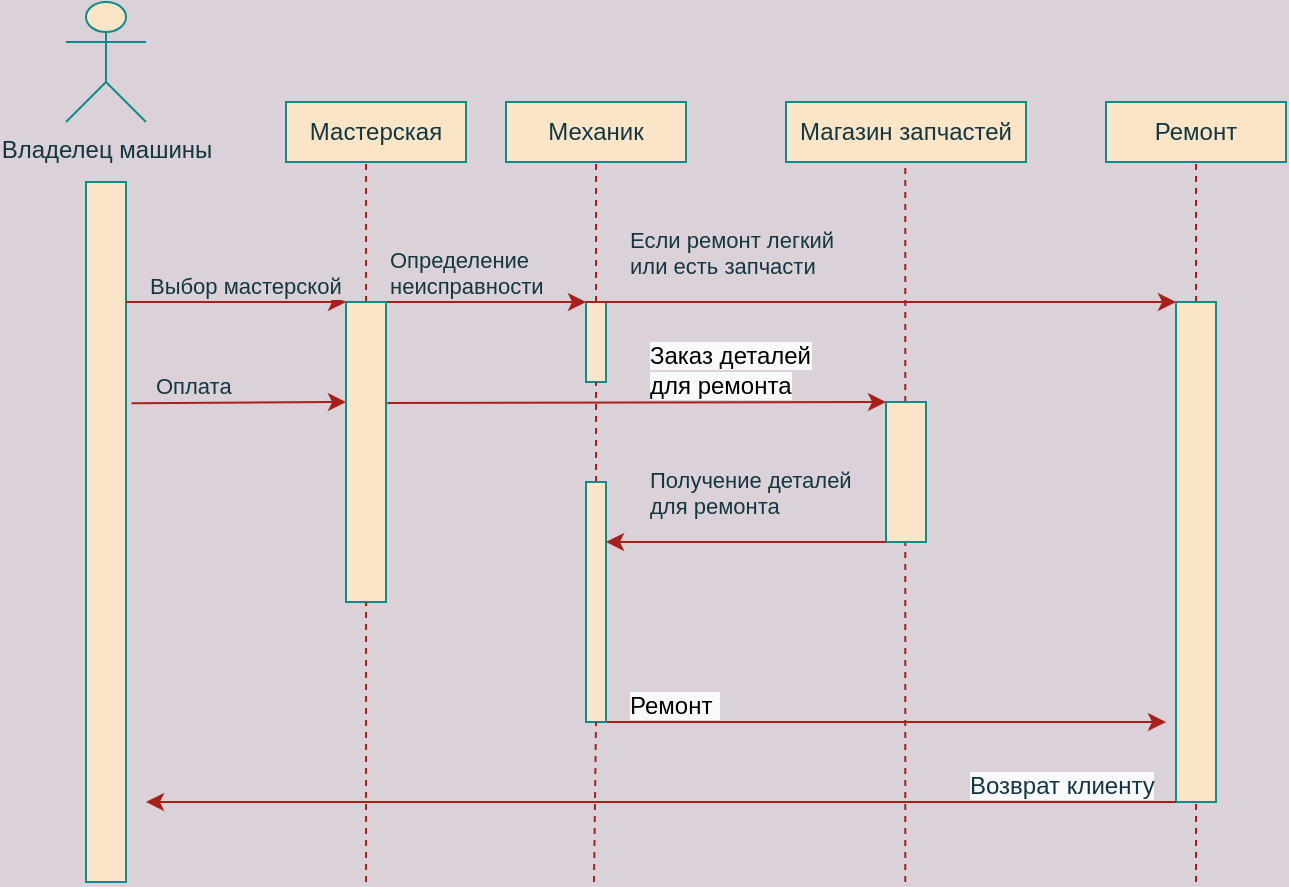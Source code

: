 <mxfile version="20.0.3" type="device"><diagram id="t58f5HOyWKAq2n_yTAo9" name="Page-1"><mxGraphModel dx="741" dy="366" grid="1" gridSize="10" guides="1" tooltips="1" connect="1" arrows="1" fold="1" page="1" pageScale="1" pageWidth="827" pageHeight="1169" background="#DAD2D8" math="0" shadow="0"><root><mxCell id="0"/><mxCell id="1" parent="0"/><mxCell id="6ZDaJV02MYCnzGOCchm1-1" value="Владелец машины" style="shape=umlActor;verticalLabelPosition=bottom;verticalAlign=top;html=1;outlineConnect=0;rounded=0;sketch=0;fontColor=#143642;strokeColor=#0F8B8D;fillColor=#FAE5C7;" vertex="1" parent="1"><mxGeometry x="40" y="40" width="40" height="60" as="geometry"/></mxCell><mxCell id="6ZDaJV02MYCnzGOCchm1-17" value="" style="endArrow=none;dashed=1;html=1;rounded=1;sketch=0;fontColor=#143642;strokeColor=#A8201A;fillColor=#FAE5C7;curved=0;startArrow=none;labelBackgroundColor=#DAD2D8;" edge="1" parent="1" source="6ZDaJV02MYCnzGOCchm1-44"><mxGeometry width="50" height="50" relative="1" as="geometry"><mxPoint x="190" y="480" as="sourcePoint"/><mxPoint x="190" y="120" as="targetPoint"/><Array as="points"/></mxGeometry></mxCell><mxCell id="6ZDaJV02MYCnzGOCchm1-19" value="" style="rounded=0;whiteSpace=wrap;html=1;sketch=0;fontColor=#143642;strokeColor=#0F8B8D;fillColor=#FAE5C7;" vertex="1" parent="1"><mxGeometry x="50" y="130" width="20" height="350" as="geometry"/></mxCell><mxCell id="6ZDaJV02MYCnzGOCchm1-20" value="Мастерская" style="rounded=0;whiteSpace=wrap;html=1;sketch=0;fontColor=#143642;strokeColor=#0F8B8D;fillColor=#FAE5C7;" vertex="1" parent="1"><mxGeometry x="150" y="90" width="90" height="30" as="geometry"/></mxCell><mxCell id="6ZDaJV02MYCnzGOCchm1-23" value="" style="endArrow=classic;html=1;rounded=1;sketch=0;fontColor=#143642;strokeColor=#A8201A;fillColor=#FAE5C7;curved=0;labelBackgroundColor=#DAD2D8;" edge="1" parent="1"><mxGeometry relative="1" as="geometry"><mxPoint x="70" y="190" as="sourcePoint"/><mxPoint x="180" y="190" as="targetPoint"/></mxGeometry></mxCell><mxCell id="6ZDaJV02MYCnzGOCchm1-24" value="" style="edgeLabel;resizable=0;html=1;align=center;verticalAlign=middle;rounded=0;sketch=0;fontColor=#143642;strokeColor=#0F8B8D;fillColor=#FAE5C7;labelBackgroundColor=#DAD2D8;" connectable="0" vertex="1" parent="6ZDaJV02MYCnzGOCchm1-23"><mxGeometry relative="1" as="geometry"/></mxCell><mxCell id="6ZDaJV02MYCnzGOCchm1-25" value="Выбор мастерской" style="edgeLabel;resizable=0;html=1;align=left;verticalAlign=bottom;rounded=0;sketch=0;fontColor=#143642;strokeColor=#0F8B8D;fillColor=#FAE5C7;labelBackgroundColor=#DAD2D8;" connectable="0" vertex="1" parent="6ZDaJV02MYCnzGOCchm1-23"><mxGeometry x="-1" relative="1" as="geometry"><mxPoint x="10" as="offset"/></mxGeometry></mxCell><mxCell id="6ZDaJV02MYCnzGOCchm1-26" value="Механик" style="rounded=0;whiteSpace=wrap;html=1;sketch=0;fontColor=#143642;strokeColor=#0F8B8D;fillColor=#FAE5C7;" vertex="1" parent="1"><mxGeometry x="260" y="90" width="90" height="30" as="geometry"/></mxCell><mxCell id="6ZDaJV02MYCnzGOCchm1-27" value="" style="endArrow=none;dashed=1;html=1;rounded=1;sketch=0;fontColor=#143642;strokeColor=#A8201A;fillColor=#FAE5C7;curved=0;startArrow=none;entryX=0.5;entryY=1;entryDx=0;entryDy=0;labelBackgroundColor=#DAD2D8;" edge="1" parent="1" source="6ZDaJV02MYCnzGOCchm1-33" target="6ZDaJV02MYCnzGOCchm1-26"><mxGeometry width="50" height="50" relative="1" as="geometry"><mxPoint x="300" y="480" as="sourcePoint"/><mxPoint x="300" y="140" as="targetPoint"/></mxGeometry></mxCell><mxCell id="6ZDaJV02MYCnzGOCchm1-28" value="" style="endArrow=classic;html=1;rounded=1;sketch=0;fontColor=#143642;strokeColor=#A8201A;fillColor=#FAE5C7;curved=0;entryX=0;entryY=0;entryDx=0;entryDy=0;labelBackgroundColor=#DAD2D8;" edge="1" parent="1" target="6ZDaJV02MYCnzGOCchm1-33"><mxGeometry relative="1" as="geometry"><mxPoint x="190" y="190" as="sourcePoint"/><mxPoint x="300" y="190" as="targetPoint"/></mxGeometry></mxCell><mxCell id="6ZDaJV02MYCnzGOCchm1-29" value="" style="edgeLabel;resizable=0;html=1;align=center;verticalAlign=middle;rounded=0;sketch=0;fontColor=#143642;strokeColor=#0F8B8D;fillColor=#FAE5C7;labelBackgroundColor=#DAD2D8;" connectable="0" vertex="1" parent="6ZDaJV02MYCnzGOCchm1-28"><mxGeometry relative="1" as="geometry"/></mxCell><mxCell id="6ZDaJV02MYCnzGOCchm1-30" value="Определение&amp;nbsp;&lt;br&gt;неисправности" style="edgeLabel;resizable=0;html=1;align=left;verticalAlign=bottom;rounded=0;sketch=0;fontColor=#143642;strokeColor=#0F8B8D;fillColor=#FAE5C7;labelBackgroundColor=#DAD2D8;" connectable="0" vertex="1" parent="6ZDaJV02MYCnzGOCchm1-28"><mxGeometry x="-1" relative="1" as="geometry"><mxPoint x="10" as="offset"/></mxGeometry></mxCell><mxCell id="6ZDaJV02MYCnzGOCchm1-33" value="" style="rounded=0;whiteSpace=wrap;html=1;sketch=0;fontColor=#143642;strokeColor=#0F8B8D;fillColor=#FAE5C7;" vertex="1" parent="1"><mxGeometry x="300" y="190" width="10" height="40" as="geometry"/></mxCell><mxCell id="6ZDaJV02MYCnzGOCchm1-34" value="" style="endArrow=none;dashed=1;html=1;rounded=1;sketch=0;fontColor=#143642;strokeColor=#A8201A;fillColor=#FAE5C7;curved=0;entryX=0.5;entryY=1;entryDx=0;entryDy=0;startArrow=none;labelBackgroundColor=#DAD2D8;" edge="1" parent="1" source="6ZDaJV02MYCnzGOCchm1-73" target="6ZDaJV02MYCnzGOCchm1-33"><mxGeometry width="50" height="50" relative="1" as="geometry"><mxPoint x="304" y="480" as="sourcePoint"/><mxPoint x="298.16" y="122.25" as="targetPoint"/></mxGeometry></mxCell><mxCell id="6ZDaJV02MYCnzGOCchm1-36" value="Ремонт" style="rounded=0;whiteSpace=wrap;html=1;sketch=0;fontColor=#143642;strokeColor=#0F8B8D;fillColor=#FAE5C7;" vertex="1" parent="1"><mxGeometry x="560" y="90" width="90" height="30" as="geometry"/></mxCell><mxCell id="6ZDaJV02MYCnzGOCchm1-37" value="" style="endArrow=none;dashed=1;html=1;rounded=1;sketch=0;fontColor=#143642;strokeColor=#A8201A;fillColor=#FAE5C7;curved=0;startArrow=none;entryX=0.5;entryY=1;entryDx=0;entryDy=0;labelBackgroundColor=#DAD2D8;" edge="1" parent="1" source="6ZDaJV02MYCnzGOCchm1-53" target="6ZDaJV02MYCnzGOCchm1-36"><mxGeometry width="50" height="50" relative="1" as="geometry"><mxPoint x="430" y="480" as="sourcePoint"/><mxPoint x="430" y="120" as="targetPoint"/><Array as="points"><mxPoint x="605" y="150"/></Array></mxGeometry></mxCell><mxCell id="6ZDaJV02MYCnzGOCchm1-38" value="" style="endArrow=classic;html=1;rounded=1;sketch=0;fontColor=#143642;strokeColor=#A8201A;fillColor=#FAE5C7;curved=0;entryX=0;entryY=0;entryDx=0;entryDy=0;labelBackgroundColor=#DAD2D8;" edge="1" parent="1" target="6ZDaJV02MYCnzGOCchm1-53"><mxGeometry relative="1" as="geometry"><mxPoint x="300" y="190" as="sourcePoint"/><mxPoint x="430" y="190" as="targetPoint"/><Array as="points"><mxPoint x="350" y="190"/></Array></mxGeometry></mxCell><mxCell id="6ZDaJV02MYCnzGOCchm1-39" value="" style="edgeLabel;resizable=0;html=1;align=center;verticalAlign=middle;rounded=0;sketch=0;fontColor=#143642;strokeColor=#0F8B8D;fillColor=#FAE5C7;labelBackgroundColor=#DAD2D8;" connectable="0" vertex="1" parent="6ZDaJV02MYCnzGOCchm1-38"><mxGeometry relative="1" as="geometry"/></mxCell><mxCell id="6ZDaJV02MYCnzGOCchm1-40" value="Если ремонт легкий&amp;nbsp;&lt;br&gt;или есть запчасти&amp;nbsp;" style="edgeLabel;resizable=0;html=1;align=left;verticalAlign=bottom;rounded=0;sketch=0;fontColor=#143642;strokeColor=#0F8B8D;fillColor=#FAE5C7;labelBackgroundColor=#DAD2D8;" connectable="0" vertex="1" parent="6ZDaJV02MYCnzGOCchm1-38"><mxGeometry x="-1" relative="1" as="geometry"><mxPoint x="20" y="-10" as="offset"/></mxGeometry></mxCell><mxCell id="6ZDaJV02MYCnzGOCchm1-41" value="" style="endArrow=classic;html=1;rounded=1;sketch=0;fontColor=#143642;strokeColor=#A8201A;fillColor=#FAE5C7;curved=0;exitX=1.136;exitY=0.316;exitDx=0;exitDy=0;exitPerimeter=0;labelBackgroundColor=#DAD2D8;" edge="1" parent="1" source="6ZDaJV02MYCnzGOCchm1-19"><mxGeometry relative="1" as="geometry"><mxPoint x="80" y="240" as="sourcePoint"/><mxPoint x="180" y="240" as="targetPoint"/><Array as="points"><mxPoint x="180" y="240"/></Array></mxGeometry></mxCell><mxCell id="6ZDaJV02MYCnzGOCchm1-42" value="" style="edgeLabel;resizable=0;html=1;align=center;verticalAlign=middle;rounded=0;sketch=0;fontColor=#143642;strokeColor=#0F8B8D;fillColor=#FAE5C7;labelBackgroundColor=#DAD2D8;" connectable="0" vertex="1" parent="6ZDaJV02MYCnzGOCchm1-41"><mxGeometry relative="1" as="geometry"/></mxCell><mxCell id="6ZDaJV02MYCnzGOCchm1-43" value="Оплата" style="edgeLabel;resizable=0;html=1;align=left;verticalAlign=bottom;rounded=0;sketch=0;fontColor=#143642;strokeColor=#0F8B8D;fillColor=#FAE5C7;labelBackgroundColor=#DAD2D8;" connectable="0" vertex="1" parent="6ZDaJV02MYCnzGOCchm1-41"><mxGeometry x="-1" relative="1" as="geometry"><mxPoint x="10" as="offset"/></mxGeometry></mxCell><mxCell id="6ZDaJV02MYCnzGOCchm1-44" value="" style="rounded=0;whiteSpace=wrap;html=1;sketch=0;fontColor=#143642;strokeColor=#0F8B8D;fillColor=#FAE5C7;" vertex="1" parent="1"><mxGeometry x="180" y="190" width="20" height="150" as="geometry"/></mxCell><mxCell id="6ZDaJV02MYCnzGOCchm1-50" value="" style="endArrow=none;dashed=1;html=1;rounded=1;sketch=0;fontColor=#143642;strokeColor=#A8201A;fillColor=#FAE5C7;curved=0;labelBackgroundColor=#DAD2D8;" edge="1" parent="1" target="6ZDaJV02MYCnzGOCchm1-44"><mxGeometry width="50" height="50" relative="1" as="geometry"><mxPoint x="190" y="480" as="sourcePoint"/><mxPoint x="190" y="120" as="targetPoint"/><Array as="points"/></mxGeometry></mxCell><mxCell id="6ZDaJV02MYCnzGOCchm1-53" value="" style="rounded=0;whiteSpace=wrap;html=1;sketch=0;fontColor=#143642;strokeColor=#0F8B8D;fillColor=#FAE5C7;" vertex="1" parent="1"><mxGeometry x="595" y="190" width="20" height="250" as="geometry"/></mxCell><mxCell id="6ZDaJV02MYCnzGOCchm1-54" value="" style="endArrow=none;dashed=1;html=1;rounded=1;sketch=0;fontColor=#143642;strokeColor=#A8201A;fillColor=#FAE5C7;curved=0;labelBackgroundColor=#DAD2D8;" edge="1" parent="1" target="6ZDaJV02MYCnzGOCchm1-53"><mxGeometry width="50" height="50" relative="1" as="geometry"><mxPoint x="605" y="480" as="sourcePoint"/><mxPoint x="430" y="120" as="targetPoint"/></mxGeometry></mxCell><mxCell id="6ZDaJV02MYCnzGOCchm1-56" value="" style="endArrow=classic;html=1;rounded=1;sketch=0;fontColor=#143642;strokeColor=#A8201A;fillColor=#FAE5C7;curved=0;exitX=0;exitY=1;exitDx=0;exitDy=0;labelBackgroundColor=#DAD2D8;" edge="1" parent="1" source="6ZDaJV02MYCnzGOCchm1-53"><mxGeometry width="50" height="50" relative="1" as="geometry"><mxPoint x="200" y="300" as="sourcePoint"/><mxPoint x="80" y="440" as="targetPoint"/></mxGeometry></mxCell><mxCell id="6ZDaJV02MYCnzGOCchm1-59" value="Магазин запчастей" style="rounded=0;whiteSpace=wrap;html=1;sketch=0;fontColor=#143642;strokeColor=#0F8B8D;fillColor=#FAE5C7;" vertex="1" parent="1"><mxGeometry x="400" y="90" width="120" height="30" as="geometry"/></mxCell><mxCell id="6ZDaJV02MYCnzGOCchm1-60" value="" style="endArrow=none;dashed=1;html=1;rounded=1;sketch=0;fontColor=#143642;strokeColor=#A8201A;fillColor=#FAE5C7;curved=0;labelBackgroundColor=#DAD2D8;" edge="1" parent="1"><mxGeometry width="50" height="50" relative="1" as="geometry"><mxPoint x="459.64" y="480" as="sourcePoint"/><mxPoint x="459.64" y="120" as="targetPoint"/></mxGeometry></mxCell><mxCell id="6ZDaJV02MYCnzGOCchm1-64" value="" style="endArrow=classic;html=1;rounded=1;sketch=0;fontColor=#143642;strokeColor=#A8201A;fillColor=#FAE5C7;curved=0;entryX=0;entryY=0;entryDx=0;entryDy=0;exitX=1.033;exitY=0.337;exitDx=0;exitDy=0;exitPerimeter=0;labelBackgroundColor=#DAD2D8;" edge="1" parent="1" source="6ZDaJV02MYCnzGOCchm1-44" target="6ZDaJV02MYCnzGOCchm1-65"><mxGeometry width="50" height="50" relative="1" as="geometry"><mxPoint x="210" y="240" as="sourcePoint"/><mxPoint x="440" y="240" as="targetPoint"/></mxGeometry></mxCell><mxCell id="6ZDaJV02MYCnzGOCchm1-65" value="" style="rounded=0;whiteSpace=wrap;html=1;sketch=0;fontColor=#143642;strokeColor=#0F8B8D;fillColor=#FAE5C7;" vertex="1" parent="1"><mxGeometry x="450" y="240" width="20" height="70" as="geometry"/></mxCell><mxCell id="6ZDaJV02MYCnzGOCchm1-67" value="&lt;span style=&quot;color: rgb(0, 0, 0); font-size: 12px; text-align: center; background-color: rgb(248, 249, 250);&quot;&gt;Заказ деталей&lt;/span&gt;&lt;br style=&quot;color: rgb(0, 0, 0); font-size: 12px; text-align: center; background-color: rgb(248, 249, 250);&quot;&gt;&lt;span style=&quot;color: rgb(0, 0, 0); font-size: 12px; text-align: center; background-color: rgb(248, 249, 250);&quot;&gt;для ремонта&lt;/span&gt;" style="edgeLabel;resizable=0;html=1;align=left;verticalAlign=bottom;rounded=0;sketch=0;fontColor=#143642;strokeColor=#0F8B8D;fillColor=#FAE5C7;direction=west;labelBackgroundColor=#DAD2D8;" connectable="0" vertex="1" parent="1"><mxGeometry x="330" y="240" as="geometry"/></mxCell><mxCell id="6ZDaJV02MYCnzGOCchm1-68" value="&lt;span style=&quot;font-size: 12px; text-align: center; background-color: rgb(248, 249, 250);&quot;&gt;Возврат клиенту&lt;/span&gt;" style="edgeLabel;resizable=0;html=1;align=left;verticalAlign=bottom;rounded=0;sketch=0;fontColor=#143642;strokeColor=#0F8B8D;fillColor=#FAE5C7;direction=west;labelBackgroundColor=#DAD2D8;" connectable="0" vertex="1" parent="1"><mxGeometry x="490" y="440" as="geometry"/></mxCell><mxCell id="6ZDaJV02MYCnzGOCchm1-70" value="" style="endArrow=classic;html=1;rounded=1;sketch=0;fontColor=#143642;strokeColor=#A8201A;fillColor=#FAE5C7;curved=0;exitX=1;exitY=1;exitDx=0;exitDy=0;labelBackgroundColor=#DAD2D8;" edge="1" parent="1" source="6ZDaJV02MYCnzGOCchm1-73"><mxGeometry width="50" height="50" relative="1" as="geometry"><mxPoint x="490" y="250" as="sourcePoint"/><mxPoint x="590" y="400" as="targetPoint"/></mxGeometry></mxCell><mxCell id="6ZDaJV02MYCnzGOCchm1-71" value="&lt;div style=&quot;text-align: center;&quot;&gt;&lt;font color=&quot;#000000&quot;&gt;&lt;span style=&quot;font-size: 12px; background-color: rgb(248, 249, 250);&quot;&gt;Ремонт&amp;nbsp;&lt;/span&gt;&lt;/font&gt;&lt;/div&gt;" style="edgeLabel;resizable=0;html=1;align=left;verticalAlign=bottom;rounded=0;sketch=0;fontColor=#143642;strokeColor=#0F8B8D;fillColor=#FAE5C7;direction=west;labelBackgroundColor=#DAD2D8;" connectable="0" vertex="1" parent="1"><mxGeometry x="320" y="400" as="geometry"/></mxCell><mxCell id="6ZDaJV02MYCnzGOCchm1-73" value="" style="rounded=0;whiteSpace=wrap;html=1;sketch=0;fontColor=#143642;strokeColor=#0F8B8D;fillColor=#FAE5C7;" vertex="1" parent="1"><mxGeometry x="300" y="280" width="10" height="120" as="geometry"/></mxCell><mxCell id="6ZDaJV02MYCnzGOCchm1-74" value="" style="endArrow=none;dashed=1;html=1;rounded=1;sketch=0;fontColor=#143642;strokeColor=#A8201A;fillColor=#FAE5C7;curved=0;entryX=0.5;entryY=1;entryDx=0;entryDy=0;labelBackgroundColor=#DAD2D8;" edge="1" parent="1" target="6ZDaJV02MYCnzGOCchm1-73"><mxGeometry width="50" height="50" relative="1" as="geometry"><mxPoint x="304" y="480" as="sourcePoint"/><mxPoint x="305" y="230" as="targetPoint"/></mxGeometry></mxCell><mxCell id="6ZDaJV02MYCnzGOCchm1-77" value="" style="endArrow=classic;html=1;rounded=1;sketch=0;fontColor=#143642;strokeColor=#A8201A;fillColor=#FAE5C7;curved=0;entryX=1;entryY=0.25;entryDx=0;entryDy=0;exitX=0;exitY=1;exitDx=0;exitDy=0;labelBackgroundColor=#DAD2D8;" edge="1" parent="1" source="6ZDaJV02MYCnzGOCchm1-65" target="6ZDaJV02MYCnzGOCchm1-73"><mxGeometry width="50" height="50" relative="1" as="geometry"><mxPoint x="450" y="360" as="sourcePoint"/><mxPoint x="310" y="360" as="targetPoint"/><Array as="points"><mxPoint x="390" y="310"/></Array></mxGeometry></mxCell><mxCell id="6ZDaJV02MYCnzGOCchm1-78" value="Получение деталей&lt;br&gt;для ремонта" style="edgeLabel;resizable=0;html=1;align=left;verticalAlign=bottom;rounded=0;sketch=0;fontColor=#143642;strokeColor=#0F8B8D;fillColor=#FAE5C7;labelBackgroundColor=#DAD2D8;" connectable="0" vertex="1" parent="1"><mxGeometry x="330" y="300" as="geometry"/></mxCell></root></mxGraphModel></diagram></mxfile>